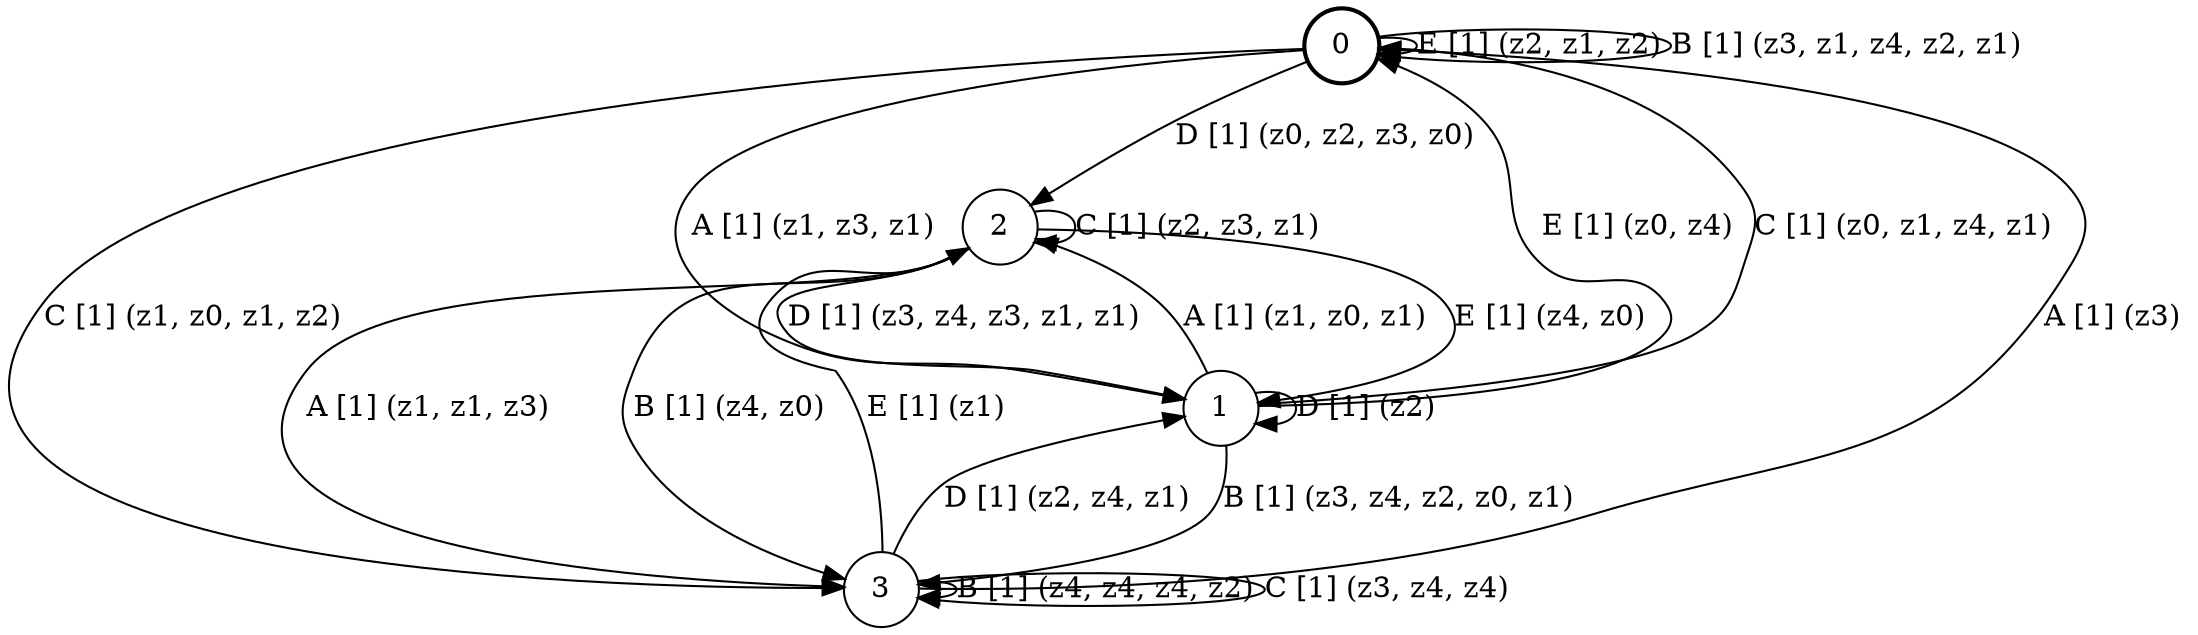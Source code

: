 # generated file, don't try to modify
# command: dot -Tpng <filename> > tree.png
digraph Automaton {
    node [shape = circle];
    0 [style = "bold"];
    0 -> 0 [label = "E [1] (z2, z1, z2) "];
    0 -> 2 [label = "D [1] (z0, z2, z3, z0) "];
    0 -> 1 [label = "A [1] (z1, z3, z1) "];
    0 -> 0 [label = "B [1] (z3, z1, z4, z2, z1) "];
    0 -> 3 [label = "C [1] (z1, z0, z1, z2) "];
    1 -> 0 [label = "E [1] (z0, z4) "];
    1 -> 1 [label = "D [1] (z2) "];
    1 -> 2 [label = "A [1] (z1, z0, z1) "];
    1 -> 3 [label = "B [1] (z3, z4, z2, z0, z1) "];
    1 -> 0 [label = "C [1] (z0, z1, z4, z1) "];
    2 -> 1 [label = "E [1] (z4, z0) "];
    2 -> 1 [label = "D [1] (z3, z4, z3, z1, z1) "];
    2 -> 3 [label = "A [1] (z1, z1, z3) "];
    2 -> 3 [label = "B [1] (z4, z0) "];
    2 -> 2 [label = "C [1] (z2, z3, z1) "];
    3 -> 2 [label = "E [1] (z1) "];
    3 -> 1 [label = "D [1] (z2, z4, z1) "];
    3 -> 0 [label = "A [1] (z3) "];
    3 -> 3 [label = "B [1] (z4, z4, z4, z2) "];
    3 -> 3 [label = "C [1] (z3, z4, z4) "];
}
